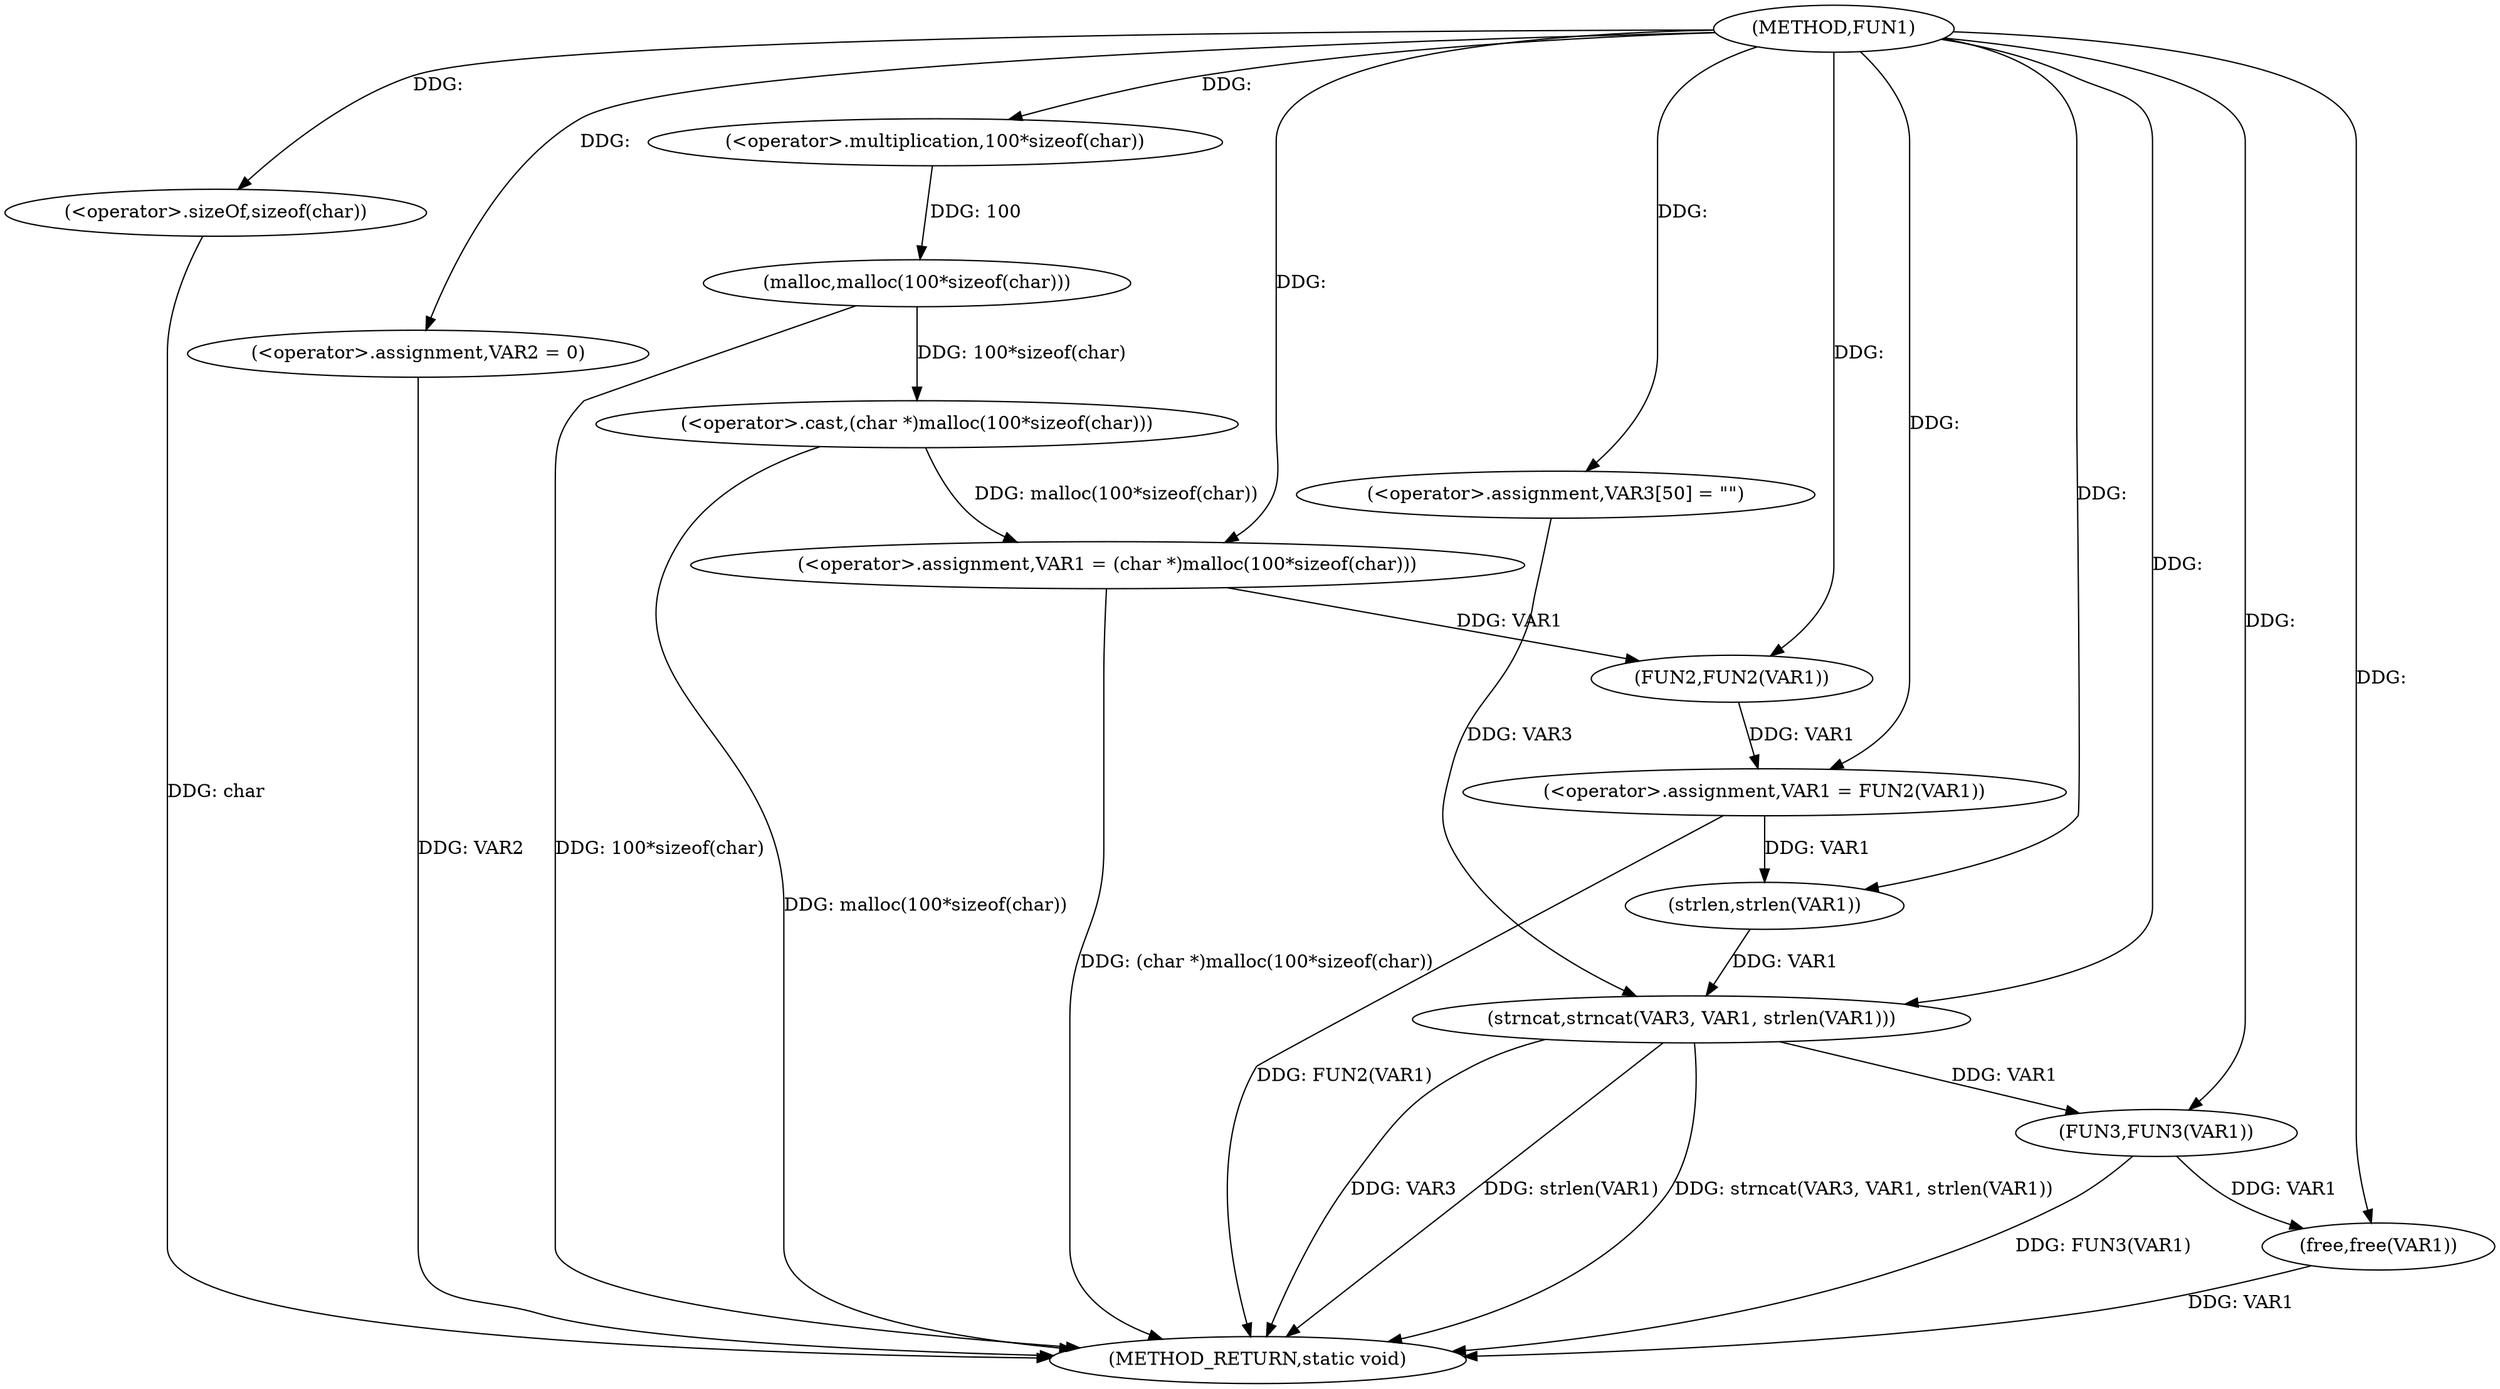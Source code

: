 digraph FUN1 {  
"1000100" [label = "(METHOD,FUN1)" ]
"1000133" [label = "(METHOD_RETURN,static void)" ]
"1000103" [label = "(<operator>.assignment,VAR1 = (char *)malloc(100*sizeof(char)))" ]
"1000105" [label = "(<operator>.cast,(char *)malloc(100*sizeof(char)))" ]
"1000107" [label = "(malloc,malloc(100*sizeof(char)))" ]
"1000108" [label = "(<operator>.multiplication,100*sizeof(char))" ]
"1000110" [label = "(<operator>.sizeOf,sizeof(char))" ]
"1000112" [label = "(<operator>.assignment,VAR2 = 0)" ]
"1000115" [label = "(<operator>.assignment,VAR1 = FUN2(VAR1))" ]
"1000117" [label = "(FUN2,FUN2(VAR1))" ]
"1000121" [label = "(<operator>.assignment,VAR3[50] = \"\")" ]
"1000124" [label = "(strncat,strncat(VAR3, VAR1, strlen(VAR1)))" ]
"1000127" [label = "(strlen,strlen(VAR1))" ]
"1000129" [label = "(FUN3,FUN3(VAR1))" ]
"1000131" [label = "(free,free(VAR1))" ]
  "1000115" -> "1000133"  [ label = "DDG: FUN2(VAR1)"] 
  "1000124" -> "1000133"  [ label = "DDG: VAR3"] 
  "1000107" -> "1000133"  [ label = "DDG: 100*sizeof(char)"] 
  "1000105" -> "1000133"  [ label = "DDG: malloc(100*sizeof(char))"] 
  "1000103" -> "1000133"  [ label = "DDG: (char *)malloc(100*sizeof(char))"] 
  "1000131" -> "1000133"  [ label = "DDG: VAR1"] 
  "1000124" -> "1000133"  [ label = "DDG: strlen(VAR1)"] 
  "1000110" -> "1000133"  [ label = "DDG: char"] 
  "1000129" -> "1000133"  [ label = "DDG: FUN3(VAR1)"] 
  "1000112" -> "1000133"  [ label = "DDG: VAR2"] 
  "1000124" -> "1000133"  [ label = "DDG: strncat(VAR3, VAR1, strlen(VAR1))"] 
  "1000105" -> "1000103"  [ label = "DDG: malloc(100*sizeof(char))"] 
  "1000100" -> "1000103"  [ label = "DDG: "] 
  "1000107" -> "1000105"  [ label = "DDG: 100*sizeof(char)"] 
  "1000108" -> "1000107"  [ label = "DDG: 100"] 
  "1000100" -> "1000108"  [ label = "DDG: "] 
  "1000100" -> "1000110"  [ label = "DDG: "] 
  "1000100" -> "1000112"  [ label = "DDG: "] 
  "1000117" -> "1000115"  [ label = "DDG: VAR1"] 
  "1000100" -> "1000115"  [ label = "DDG: "] 
  "1000103" -> "1000117"  [ label = "DDG: VAR1"] 
  "1000100" -> "1000117"  [ label = "DDG: "] 
  "1000100" -> "1000121"  [ label = "DDG: "] 
  "1000121" -> "1000124"  [ label = "DDG: VAR3"] 
  "1000100" -> "1000124"  [ label = "DDG: "] 
  "1000127" -> "1000124"  [ label = "DDG: VAR1"] 
  "1000115" -> "1000127"  [ label = "DDG: VAR1"] 
  "1000100" -> "1000127"  [ label = "DDG: "] 
  "1000124" -> "1000129"  [ label = "DDG: VAR1"] 
  "1000100" -> "1000129"  [ label = "DDG: "] 
  "1000129" -> "1000131"  [ label = "DDG: VAR1"] 
  "1000100" -> "1000131"  [ label = "DDG: "] 
}
